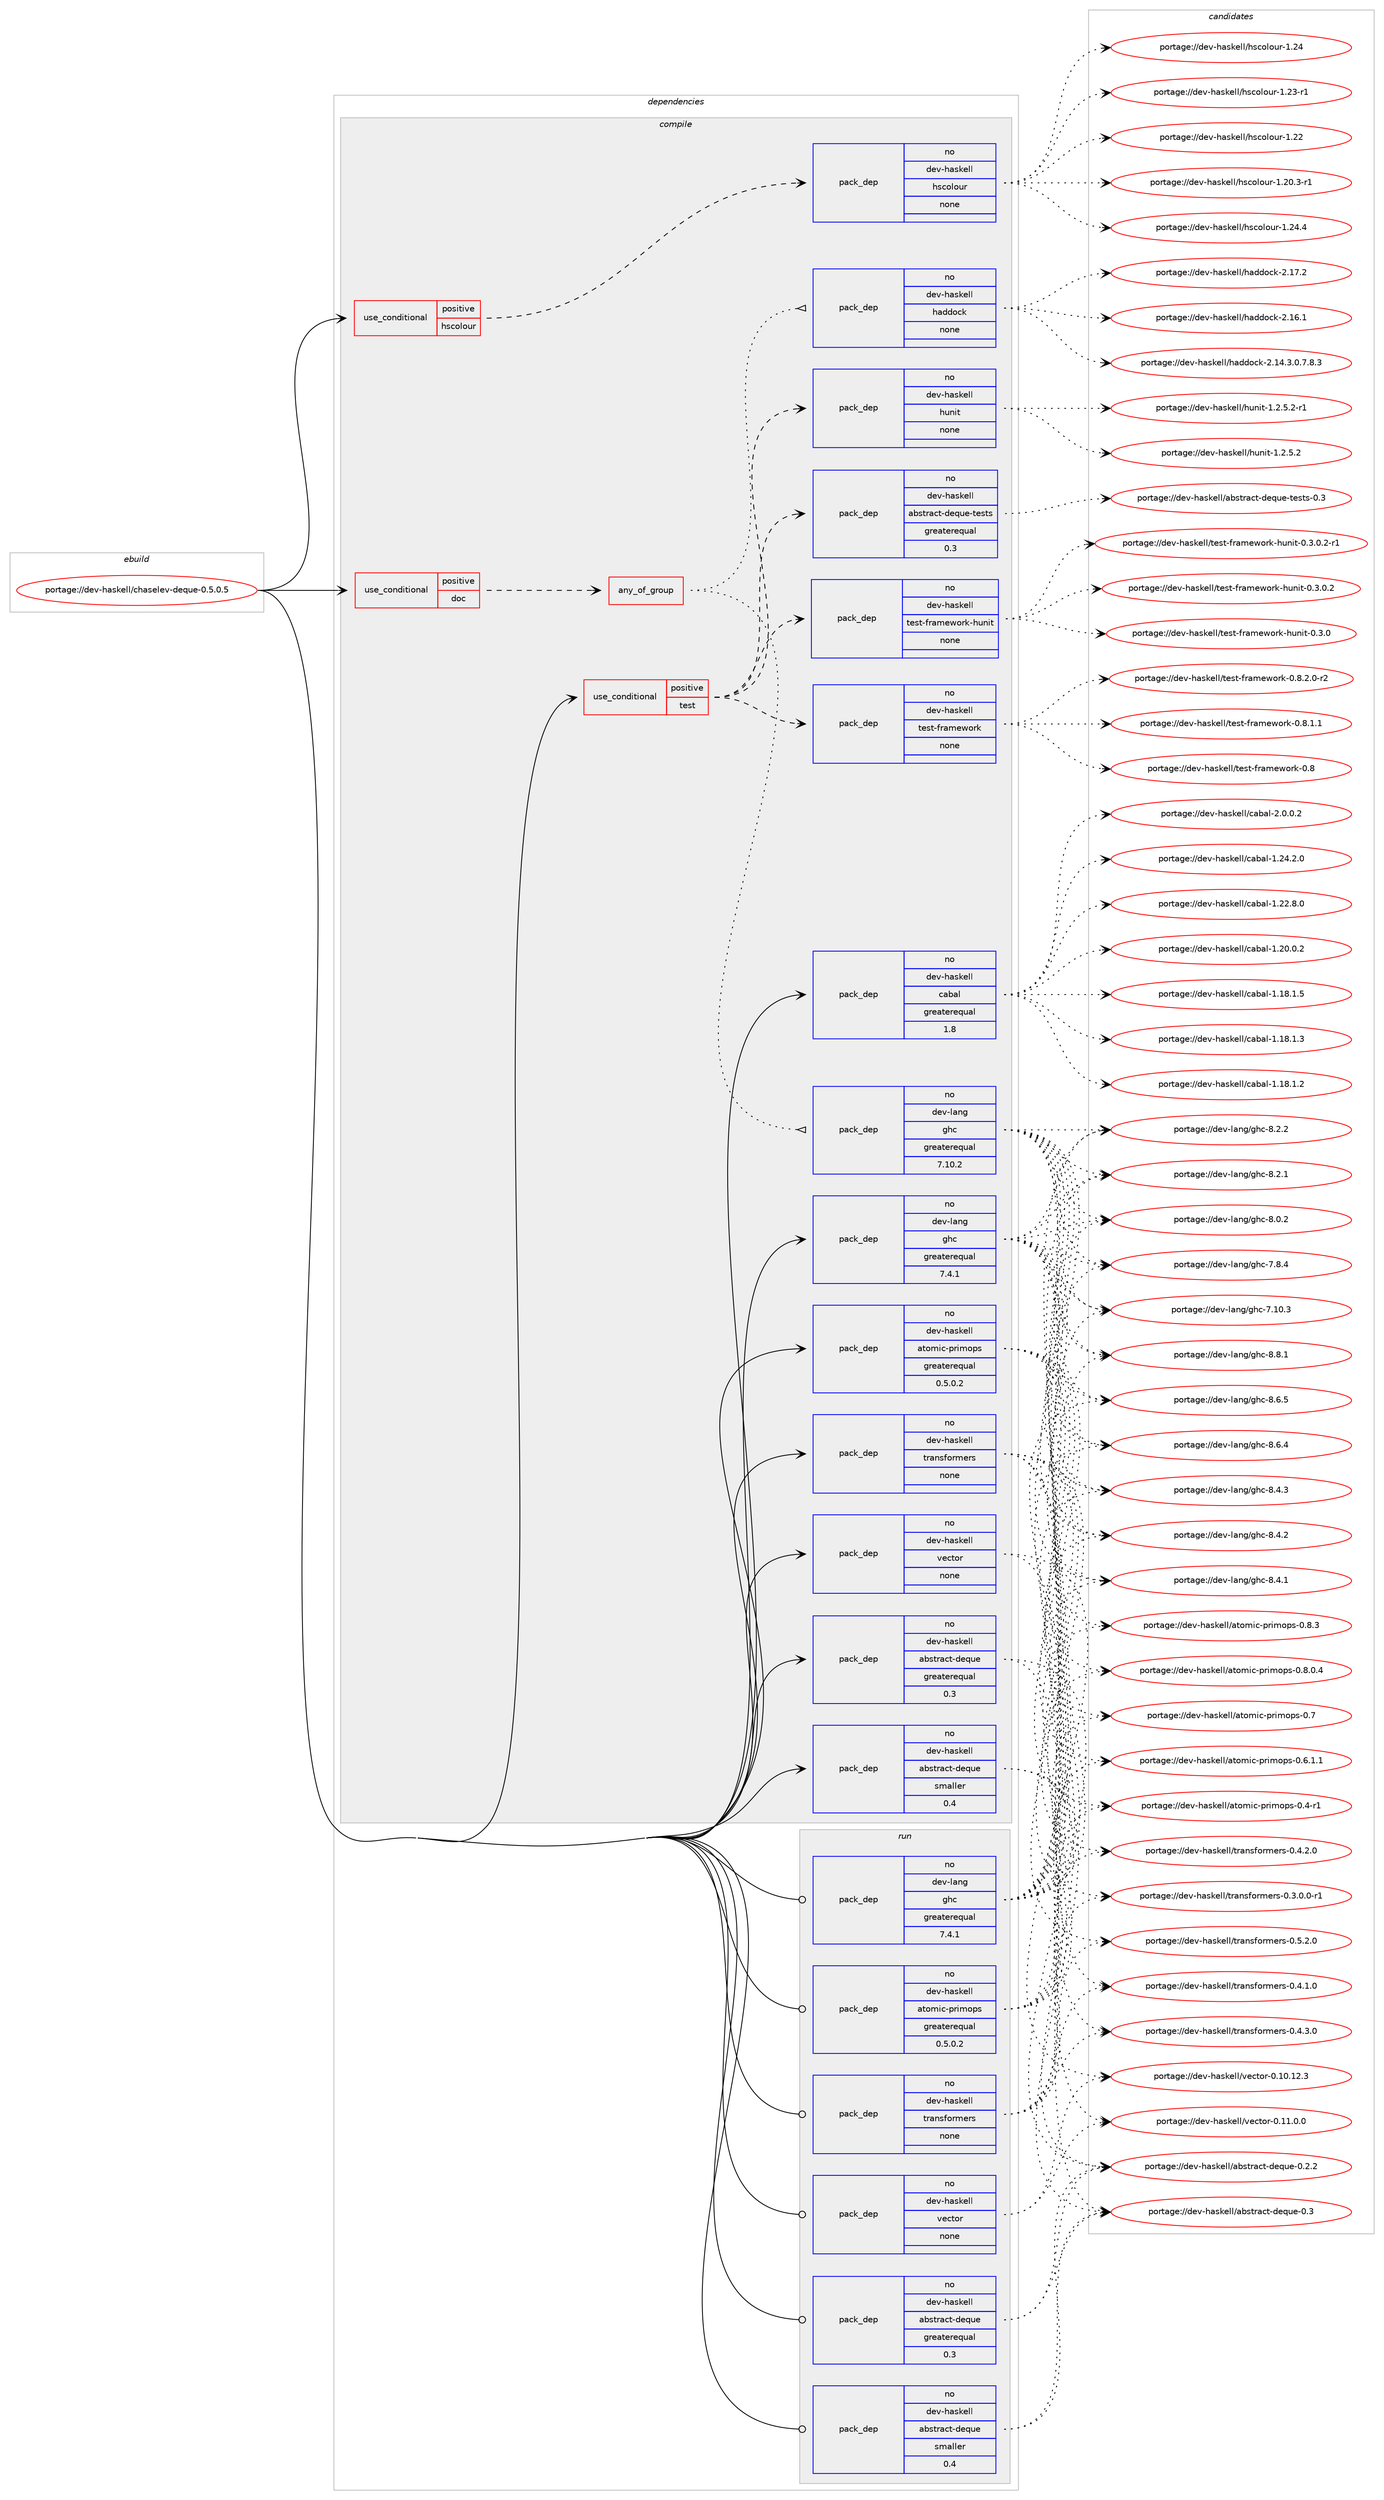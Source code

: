 digraph prolog {

# *************
# Graph options
# *************

newrank=true;
concentrate=true;
compound=true;
graph [rankdir=LR,fontname=Helvetica,fontsize=10,ranksep=1.5];#, ranksep=2.5, nodesep=0.2];
edge  [arrowhead=vee];
node  [fontname=Helvetica,fontsize=10];

# **********
# The ebuild
# **********

subgraph cluster_leftcol {
color=gray;
rank=same;
label=<<i>ebuild</i>>;
id [label="portage://dev-haskell/chaselev-deque-0.5.0.5", color=red, width=4, href="../dev-haskell/chaselev-deque-0.5.0.5.svg"];
}

# ****************
# The dependencies
# ****************

subgraph cluster_midcol {
color=gray;
label=<<i>dependencies</i>>;
subgraph cluster_compile {
fillcolor="#eeeeee";
style=filled;
label=<<i>compile</i>>;
subgraph cond134704 {
dependency568941 [label=<<TABLE BORDER="0" CELLBORDER="1" CELLSPACING="0" CELLPADDING="4"><TR><TD ROWSPAN="3" CELLPADDING="10">use_conditional</TD></TR><TR><TD>positive</TD></TR><TR><TD>doc</TD></TR></TABLE>>, shape=none, color=red];
subgraph any6720 {
dependency568942 [label=<<TABLE BORDER="0" CELLBORDER="1" CELLSPACING="0" CELLPADDING="4"><TR><TD CELLPADDING="10">any_of_group</TD></TR></TABLE>>, shape=none, color=red];subgraph pack427280 {
dependency568943 [label=<<TABLE BORDER="0" CELLBORDER="1" CELLSPACING="0" CELLPADDING="4" WIDTH="220"><TR><TD ROWSPAN="6" CELLPADDING="30">pack_dep</TD></TR><TR><TD WIDTH="110">no</TD></TR><TR><TD>dev-haskell</TD></TR><TR><TD>haddock</TD></TR><TR><TD>none</TD></TR><TR><TD></TD></TR></TABLE>>, shape=none, color=blue];
}
dependency568942:e -> dependency568943:w [weight=20,style="dotted",arrowhead="oinv"];
subgraph pack427281 {
dependency568944 [label=<<TABLE BORDER="0" CELLBORDER="1" CELLSPACING="0" CELLPADDING="4" WIDTH="220"><TR><TD ROWSPAN="6" CELLPADDING="30">pack_dep</TD></TR><TR><TD WIDTH="110">no</TD></TR><TR><TD>dev-lang</TD></TR><TR><TD>ghc</TD></TR><TR><TD>greaterequal</TD></TR><TR><TD>7.10.2</TD></TR></TABLE>>, shape=none, color=blue];
}
dependency568942:e -> dependency568944:w [weight=20,style="dotted",arrowhead="oinv"];
}
dependency568941:e -> dependency568942:w [weight=20,style="dashed",arrowhead="vee"];
}
id:e -> dependency568941:w [weight=20,style="solid",arrowhead="vee"];
subgraph cond134705 {
dependency568945 [label=<<TABLE BORDER="0" CELLBORDER="1" CELLSPACING="0" CELLPADDING="4"><TR><TD ROWSPAN="3" CELLPADDING="10">use_conditional</TD></TR><TR><TD>positive</TD></TR><TR><TD>hscolour</TD></TR></TABLE>>, shape=none, color=red];
subgraph pack427282 {
dependency568946 [label=<<TABLE BORDER="0" CELLBORDER="1" CELLSPACING="0" CELLPADDING="4" WIDTH="220"><TR><TD ROWSPAN="6" CELLPADDING="30">pack_dep</TD></TR><TR><TD WIDTH="110">no</TD></TR><TR><TD>dev-haskell</TD></TR><TR><TD>hscolour</TD></TR><TR><TD>none</TD></TR><TR><TD></TD></TR></TABLE>>, shape=none, color=blue];
}
dependency568945:e -> dependency568946:w [weight=20,style="dashed",arrowhead="vee"];
}
id:e -> dependency568945:w [weight=20,style="solid",arrowhead="vee"];
subgraph cond134706 {
dependency568947 [label=<<TABLE BORDER="0" CELLBORDER="1" CELLSPACING="0" CELLPADDING="4"><TR><TD ROWSPAN="3" CELLPADDING="10">use_conditional</TD></TR><TR><TD>positive</TD></TR><TR><TD>test</TD></TR></TABLE>>, shape=none, color=red];
subgraph pack427283 {
dependency568948 [label=<<TABLE BORDER="0" CELLBORDER="1" CELLSPACING="0" CELLPADDING="4" WIDTH="220"><TR><TD ROWSPAN="6" CELLPADDING="30">pack_dep</TD></TR><TR><TD WIDTH="110">no</TD></TR><TR><TD>dev-haskell</TD></TR><TR><TD>abstract-deque-tests</TD></TR><TR><TD>greaterequal</TD></TR><TR><TD>0.3</TD></TR></TABLE>>, shape=none, color=blue];
}
dependency568947:e -> dependency568948:w [weight=20,style="dashed",arrowhead="vee"];
subgraph pack427284 {
dependency568949 [label=<<TABLE BORDER="0" CELLBORDER="1" CELLSPACING="0" CELLPADDING="4" WIDTH="220"><TR><TD ROWSPAN="6" CELLPADDING="30">pack_dep</TD></TR><TR><TD WIDTH="110">no</TD></TR><TR><TD>dev-haskell</TD></TR><TR><TD>hunit</TD></TR><TR><TD>none</TD></TR><TR><TD></TD></TR></TABLE>>, shape=none, color=blue];
}
dependency568947:e -> dependency568949:w [weight=20,style="dashed",arrowhead="vee"];
subgraph pack427285 {
dependency568950 [label=<<TABLE BORDER="0" CELLBORDER="1" CELLSPACING="0" CELLPADDING="4" WIDTH="220"><TR><TD ROWSPAN="6" CELLPADDING="30">pack_dep</TD></TR><TR><TD WIDTH="110">no</TD></TR><TR><TD>dev-haskell</TD></TR><TR><TD>test-framework</TD></TR><TR><TD>none</TD></TR><TR><TD></TD></TR></TABLE>>, shape=none, color=blue];
}
dependency568947:e -> dependency568950:w [weight=20,style="dashed",arrowhead="vee"];
subgraph pack427286 {
dependency568951 [label=<<TABLE BORDER="0" CELLBORDER="1" CELLSPACING="0" CELLPADDING="4" WIDTH="220"><TR><TD ROWSPAN="6" CELLPADDING="30">pack_dep</TD></TR><TR><TD WIDTH="110">no</TD></TR><TR><TD>dev-haskell</TD></TR><TR><TD>test-framework-hunit</TD></TR><TR><TD>none</TD></TR><TR><TD></TD></TR></TABLE>>, shape=none, color=blue];
}
dependency568947:e -> dependency568951:w [weight=20,style="dashed",arrowhead="vee"];
}
id:e -> dependency568947:w [weight=20,style="solid",arrowhead="vee"];
subgraph pack427287 {
dependency568952 [label=<<TABLE BORDER="0" CELLBORDER="1" CELLSPACING="0" CELLPADDING="4" WIDTH="220"><TR><TD ROWSPAN="6" CELLPADDING="30">pack_dep</TD></TR><TR><TD WIDTH="110">no</TD></TR><TR><TD>dev-haskell</TD></TR><TR><TD>abstract-deque</TD></TR><TR><TD>greaterequal</TD></TR><TR><TD>0.3</TD></TR></TABLE>>, shape=none, color=blue];
}
id:e -> dependency568952:w [weight=20,style="solid",arrowhead="vee"];
subgraph pack427288 {
dependency568953 [label=<<TABLE BORDER="0" CELLBORDER="1" CELLSPACING="0" CELLPADDING="4" WIDTH="220"><TR><TD ROWSPAN="6" CELLPADDING="30">pack_dep</TD></TR><TR><TD WIDTH="110">no</TD></TR><TR><TD>dev-haskell</TD></TR><TR><TD>abstract-deque</TD></TR><TR><TD>smaller</TD></TR><TR><TD>0.4</TD></TR></TABLE>>, shape=none, color=blue];
}
id:e -> dependency568953:w [weight=20,style="solid",arrowhead="vee"];
subgraph pack427289 {
dependency568954 [label=<<TABLE BORDER="0" CELLBORDER="1" CELLSPACING="0" CELLPADDING="4" WIDTH="220"><TR><TD ROWSPAN="6" CELLPADDING="30">pack_dep</TD></TR><TR><TD WIDTH="110">no</TD></TR><TR><TD>dev-haskell</TD></TR><TR><TD>atomic-primops</TD></TR><TR><TD>greaterequal</TD></TR><TR><TD>0.5.0.2</TD></TR></TABLE>>, shape=none, color=blue];
}
id:e -> dependency568954:w [weight=20,style="solid",arrowhead="vee"];
subgraph pack427290 {
dependency568955 [label=<<TABLE BORDER="0" CELLBORDER="1" CELLSPACING="0" CELLPADDING="4" WIDTH="220"><TR><TD ROWSPAN="6" CELLPADDING="30">pack_dep</TD></TR><TR><TD WIDTH="110">no</TD></TR><TR><TD>dev-haskell</TD></TR><TR><TD>cabal</TD></TR><TR><TD>greaterequal</TD></TR><TR><TD>1.8</TD></TR></TABLE>>, shape=none, color=blue];
}
id:e -> dependency568955:w [weight=20,style="solid",arrowhead="vee"];
subgraph pack427291 {
dependency568956 [label=<<TABLE BORDER="0" CELLBORDER="1" CELLSPACING="0" CELLPADDING="4" WIDTH="220"><TR><TD ROWSPAN="6" CELLPADDING="30">pack_dep</TD></TR><TR><TD WIDTH="110">no</TD></TR><TR><TD>dev-haskell</TD></TR><TR><TD>transformers</TD></TR><TR><TD>none</TD></TR><TR><TD></TD></TR></TABLE>>, shape=none, color=blue];
}
id:e -> dependency568956:w [weight=20,style="solid",arrowhead="vee"];
subgraph pack427292 {
dependency568957 [label=<<TABLE BORDER="0" CELLBORDER="1" CELLSPACING="0" CELLPADDING="4" WIDTH="220"><TR><TD ROWSPAN="6" CELLPADDING="30">pack_dep</TD></TR><TR><TD WIDTH="110">no</TD></TR><TR><TD>dev-haskell</TD></TR><TR><TD>vector</TD></TR><TR><TD>none</TD></TR><TR><TD></TD></TR></TABLE>>, shape=none, color=blue];
}
id:e -> dependency568957:w [weight=20,style="solid",arrowhead="vee"];
subgraph pack427293 {
dependency568958 [label=<<TABLE BORDER="0" CELLBORDER="1" CELLSPACING="0" CELLPADDING="4" WIDTH="220"><TR><TD ROWSPAN="6" CELLPADDING="30">pack_dep</TD></TR><TR><TD WIDTH="110">no</TD></TR><TR><TD>dev-lang</TD></TR><TR><TD>ghc</TD></TR><TR><TD>greaterequal</TD></TR><TR><TD>7.4.1</TD></TR></TABLE>>, shape=none, color=blue];
}
id:e -> dependency568958:w [weight=20,style="solid",arrowhead="vee"];
}
subgraph cluster_compileandrun {
fillcolor="#eeeeee";
style=filled;
label=<<i>compile and run</i>>;
}
subgraph cluster_run {
fillcolor="#eeeeee";
style=filled;
label=<<i>run</i>>;
subgraph pack427294 {
dependency568959 [label=<<TABLE BORDER="0" CELLBORDER="1" CELLSPACING="0" CELLPADDING="4" WIDTH="220"><TR><TD ROWSPAN="6" CELLPADDING="30">pack_dep</TD></TR><TR><TD WIDTH="110">no</TD></TR><TR><TD>dev-haskell</TD></TR><TR><TD>abstract-deque</TD></TR><TR><TD>greaterequal</TD></TR><TR><TD>0.3</TD></TR></TABLE>>, shape=none, color=blue];
}
id:e -> dependency568959:w [weight=20,style="solid",arrowhead="odot"];
subgraph pack427295 {
dependency568960 [label=<<TABLE BORDER="0" CELLBORDER="1" CELLSPACING="0" CELLPADDING="4" WIDTH="220"><TR><TD ROWSPAN="6" CELLPADDING="30">pack_dep</TD></TR><TR><TD WIDTH="110">no</TD></TR><TR><TD>dev-haskell</TD></TR><TR><TD>abstract-deque</TD></TR><TR><TD>smaller</TD></TR><TR><TD>0.4</TD></TR></TABLE>>, shape=none, color=blue];
}
id:e -> dependency568960:w [weight=20,style="solid",arrowhead="odot"];
subgraph pack427296 {
dependency568961 [label=<<TABLE BORDER="0" CELLBORDER="1" CELLSPACING="0" CELLPADDING="4" WIDTH="220"><TR><TD ROWSPAN="6" CELLPADDING="30">pack_dep</TD></TR><TR><TD WIDTH="110">no</TD></TR><TR><TD>dev-haskell</TD></TR><TR><TD>atomic-primops</TD></TR><TR><TD>greaterequal</TD></TR><TR><TD>0.5.0.2</TD></TR></TABLE>>, shape=none, color=blue];
}
id:e -> dependency568961:w [weight=20,style="solid",arrowhead="odot"];
subgraph pack427297 {
dependency568962 [label=<<TABLE BORDER="0" CELLBORDER="1" CELLSPACING="0" CELLPADDING="4" WIDTH="220"><TR><TD ROWSPAN="6" CELLPADDING="30">pack_dep</TD></TR><TR><TD WIDTH="110">no</TD></TR><TR><TD>dev-haskell</TD></TR><TR><TD>transformers</TD></TR><TR><TD>none</TD></TR><TR><TD></TD></TR></TABLE>>, shape=none, color=blue];
}
id:e -> dependency568962:w [weight=20,style="solid",arrowhead="odot"];
subgraph pack427298 {
dependency568963 [label=<<TABLE BORDER="0" CELLBORDER="1" CELLSPACING="0" CELLPADDING="4" WIDTH="220"><TR><TD ROWSPAN="6" CELLPADDING="30">pack_dep</TD></TR><TR><TD WIDTH="110">no</TD></TR><TR><TD>dev-haskell</TD></TR><TR><TD>vector</TD></TR><TR><TD>none</TD></TR><TR><TD></TD></TR></TABLE>>, shape=none, color=blue];
}
id:e -> dependency568963:w [weight=20,style="solid",arrowhead="odot"];
subgraph pack427299 {
dependency568964 [label=<<TABLE BORDER="0" CELLBORDER="1" CELLSPACING="0" CELLPADDING="4" WIDTH="220"><TR><TD ROWSPAN="6" CELLPADDING="30">pack_dep</TD></TR><TR><TD WIDTH="110">no</TD></TR><TR><TD>dev-lang</TD></TR><TR><TD>ghc</TD></TR><TR><TD>greaterequal</TD></TR><TR><TD>7.4.1</TD></TR></TABLE>>, shape=none, color=blue];
}
id:e -> dependency568964:w [weight=20,style="solid",arrowhead="odot"];
}
}

# **************
# The candidates
# **************

subgraph cluster_choices {
rank=same;
color=gray;
label=<<i>candidates</i>>;

subgraph choice427280 {
color=black;
nodesep=1;
choice100101118451049711510710110810847104971001001119910745504649554650 [label="portage://dev-haskell/haddock-2.17.2", color=red, width=4,href="../dev-haskell/haddock-2.17.2.svg"];
choice100101118451049711510710110810847104971001001119910745504649544649 [label="portage://dev-haskell/haddock-2.16.1", color=red, width=4,href="../dev-haskell/haddock-2.16.1.svg"];
choice1001011184510497115107101108108471049710010011199107455046495246514648465546564651 [label="portage://dev-haskell/haddock-2.14.3.0.7.8.3", color=red, width=4,href="../dev-haskell/haddock-2.14.3.0.7.8.3.svg"];
dependency568943:e -> choice100101118451049711510710110810847104971001001119910745504649554650:w [style=dotted,weight="100"];
dependency568943:e -> choice100101118451049711510710110810847104971001001119910745504649544649:w [style=dotted,weight="100"];
dependency568943:e -> choice1001011184510497115107101108108471049710010011199107455046495246514648465546564651:w [style=dotted,weight="100"];
}
subgraph choice427281 {
color=black;
nodesep=1;
choice10010111845108971101034710310499455646564649 [label="portage://dev-lang/ghc-8.8.1", color=red, width=4,href="../dev-lang/ghc-8.8.1.svg"];
choice10010111845108971101034710310499455646544653 [label="portage://dev-lang/ghc-8.6.5", color=red, width=4,href="../dev-lang/ghc-8.6.5.svg"];
choice10010111845108971101034710310499455646544652 [label="portage://dev-lang/ghc-8.6.4", color=red, width=4,href="../dev-lang/ghc-8.6.4.svg"];
choice10010111845108971101034710310499455646524651 [label="portage://dev-lang/ghc-8.4.3", color=red, width=4,href="../dev-lang/ghc-8.4.3.svg"];
choice10010111845108971101034710310499455646524650 [label="portage://dev-lang/ghc-8.4.2", color=red, width=4,href="../dev-lang/ghc-8.4.2.svg"];
choice10010111845108971101034710310499455646524649 [label="portage://dev-lang/ghc-8.4.1", color=red, width=4,href="../dev-lang/ghc-8.4.1.svg"];
choice10010111845108971101034710310499455646504650 [label="portage://dev-lang/ghc-8.2.2", color=red, width=4,href="../dev-lang/ghc-8.2.2.svg"];
choice10010111845108971101034710310499455646504649 [label="portage://dev-lang/ghc-8.2.1", color=red, width=4,href="../dev-lang/ghc-8.2.1.svg"];
choice10010111845108971101034710310499455646484650 [label="portage://dev-lang/ghc-8.0.2", color=red, width=4,href="../dev-lang/ghc-8.0.2.svg"];
choice10010111845108971101034710310499455546564652 [label="portage://dev-lang/ghc-7.8.4", color=red, width=4,href="../dev-lang/ghc-7.8.4.svg"];
choice1001011184510897110103471031049945554649484651 [label="portage://dev-lang/ghc-7.10.3", color=red, width=4,href="../dev-lang/ghc-7.10.3.svg"];
dependency568944:e -> choice10010111845108971101034710310499455646564649:w [style=dotted,weight="100"];
dependency568944:e -> choice10010111845108971101034710310499455646544653:w [style=dotted,weight="100"];
dependency568944:e -> choice10010111845108971101034710310499455646544652:w [style=dotted,weight="100"];
dependency568944:e -> choice10010111845108971101034710310499455646524651:w [style=dotted,weight="100"];
dependency568944:e -> choice10010111845108971101034710310499455646524650:w [style=dotted,weight="100"];
dependency568944:e -> choice10010111845108971101034710310499455646524649:w [style=dotted,weight="100"];
dependency568944:e -> choice10010111845108971101034710310499455646504650:w [style=dotted,weight="100"];
dependency568944:e -> choice10010111845108971101034710310499455646504649:w [style=dotted,weight="100"];
dependency568944:e -> choice10010111845108971101034710310499455646484650:w [style=dotted,weight="100"];
dependency568944:e -> choice10010111845108971101034710310499455546564652:w [style=dotted,weight="100"];
dependency568944:e -> choice1001011184510897110103471031049945554649484651:w [style=dotted,weight="100"];
}
subgraph choice427282 {
color=black;
nodesep=1;
choice1001011184510497115107101108108471041159911110811111711445494650524652 [label="portage://dev-haskell/hscolour-1.24.4", color=red, width=4,href="../dev-haskell/hscolour-1.24.4.svg"];
choice100101118451049711510710110810847104115991111081111171144549465052 [label="portage://dev-haskell/hscolour-1.24", color=red, width=4,href="../dev-haskell/hscolour-1.24.svg"];
choice1001011184510497115107101108108471041159911110811111711445494650514511449 [label="portage://dev-haskell/hscolour-1.23-r1", color=red, width=4,href="../dev-haskell/hscolour-1.23-r1.svg"];
choice100101118451049711510710110810847104115991111081111171144549465050 [label="portage://dev-haskell/hscolour-1.22", color=red, width=4,href="../dev-haskell/hscolour-1.22.svg"];
choice10010111845104971151071011081084710411599111108111117114454946504846514511449 [label="portage://dev-haskell/hscolour-1.20.3-r1", color=red, width=4,href="../dev-haskell/hscolour-1.20.3-r1.svg"];
dependency568946:e -> choice1001011184510497115107101108108471041159911110811111711445494650524652:w [style=dotted,weight="100"];
dependency568946:e -> choice100101118451049711510710110810847104115991111081111171144549465052:w [style=dotted,weight="100"];
dependency568946:e -> choice1001011184510497115107101108108471041159911110811111711445494650514511449:w [style=dotted,weight="100"];
dependency568946:e -> choice100101118451049711510710110810847104115991111081111171144549465050:w [style=dotted,weight="100"];
dependency568946:e -> choice10010111845104971151071011081084710411599111108111117114454946504846514511449:w [style=dotted,weight="100"];
}
subgraph choice427283 {
color=black;
nodesep=1;
choice10010111845104971151071011081084797981151161149799116451001011131171014511610111511611545484651 [label="portage://dev-haskell/abstract-deque-tests-0.3", color=red, width=4,href="../dev-haskell/abstract-deque-tests-0.3.svg"];
dependency568948:e -> choice10010111845104971151071011081084797981151161149799116451001011131171014511610111511611545484651:w [style=dotted,weight="100"];
}
subgraph choice427284 {
color=black;
nodesep=1;
choice10010111845104971151071011081084710411711010511645494650465346504511449 [label="portage://dev-haskell/hunit-1.2.5.2-r1", color=red, width=4,href="../dev-haskell/hunit-1.2.5.2-r1.svg"];
choice1001011184510497115107101108108471041171101051164549465046534650 [label="portage://dev-haskell/hunit-1.2.5.2", color=red, width=4,href="../dev-haskell/hunit-1.2.5.2.svg"];
dependency568949:e -> choice10010111845104971151071011081084710411711010511645494650465346504511449:w [style=dotted,weight="100"];
dependency568949:e -> choice1001011184510497115107101108108471041171101051164549465046534650:w [style=dotted,weight="100"];
}
subgraph choice427285 {
color=black;
nodesep=1;
choice100101118451049711510710110810847116101115116451021149710910111911111410745484656465046484511450 [label="portage://dev-haskell/test-framework-0.8.2.0-r2", color=red, width=4,href="../dev-haskell/test-framework-0.8.2.0-r2.svg"];
choice10010111845104971151071011081084711610111511645102114971091011191111141074548465646494649 [label="portage://dev-haskell/test-framework-0.8.1.1", color=red, width=4,href="../dev-haskell/test-framework-0.8.1.1.svg"];
choice100101118451049711510710110810847116101115116451021149710910111911111410745484656 [label="portage://dev-haskell/test-framework-0.8", color=red, width=4,href="../dev-haskell/test-framework-0.8.svg"];
dependency568950:e -> choice100101118451049711510710110810847116101115116451021149710910111911111410745484656465046484511450:w [style=dotted,weight="100"];
dependency568950:e -> choice10010111845104971151071011081084711610111511645102114971091011191111141074548465646494649:w [style=dotted,weight="100"];
dependency568950:e -> choice100101118451049711510710110810847116101115116451021149710910111911111410745484656:w [style=dotted,weight="100"];
}
subgraph choice427286 {
color=black;
nodesep=1;
choice10010111845104971151071011081084711610111511645102114971091011191111141074510411711010511645484651464846504511449 [label="portage://dev-haskell/test-framework-hunit-0.3.0.2-r1", color=red, width=4,href="../dev-haskell/test-framework-hunit-0.3.0.2-r1.svg"];
choice1001011184510497115107101108108471161011151164510211497109101119111114107451041171101051164548465146484650 [label="portage://dev-haskell/test-framework-hunit-0.3.0.2", color=red, width=4,href="../dev-haskell/test-framework-hunit-0.3.0.2.svg"];
choice100101118451049711510710110810847116101115116451021149710910111911111410745104117110105116454846514648 [label="portage://dev-haskell/test-framework-hunit-0.3.0", color=red, width=4,href="../dev-haskell/test-framework-hunit-0.3.0.svg"];
dependency568951:e -> choice10010111845104971151071011081084711610111511645102114971091011191111141074510411711010511645484651464846504511449:w [style=dotted,weight="100"];
dependency568951:e -> choice1001011184510497115107101108108471161011151164510211497109101119111114107451041171101051164548465146484650:w [style=dotted,weight="100"];
dependency568951:e -> choice100101118451049711510710110810847116101115116451021149710910111911111410745104117110105116454846514648:w [style=dotted,weight="100"];
}
subgraph choice427287 {
color=black;
nodesep=1;
choice100101118451049711510710110810847979811511611497991164510010111311710145484651 [label="portage://dev-haskell/abstract-deque-0.3", color=red, width=4,href="../dev-haskell/abstract-deque-0.3.svg"];
choice1001011184510497115107101108108479798115116114979911645100101113117101454846504650 [label="portage://dev-haskell/abstract-deque-0.2.2", color=red, width=4,href="../dev-haskell/abstract-deque-0.2.2.svg"];
dependency568952:e -> choice100101118451049711510710110810847979811511611497991164510010111311710145484651:w [style=dotted,weight="100"];
dependency568952:e -> choice1001011184510497115107101108108479798115116114979911645100101113117101454846504650:w [style=dotted,weight="100"];
}
subgraph choice427288 {
color=black;
nodesep=1;
choice100101118451049711510710110810847979811511611497991164510010111311710145484651 [label="portage://dev-haskell/abstract-deque-0.3", color=red, width=4,href="../dev-haskell/abstract-deque-0.3.svg"];
choice1001011184510497115107101108108479798115116114979911645100101113117101454846504650 [label="portage://dev-haskell/abstract-deque-0.2.2", color=red, width=4,href="../dev-haskell/abstract-deque-0.2.2.svg"];
dependency568953:e -> choice100101118451049711510710110810847979811511611497991164510010111311710145484651:w [style=dotted,weight="100"];
dependency568953:e -> choice1001011184510497115107101108108479798115116114979911645100101113117101454846504650:w [style=dotted,weight="100"];
}
subgraph choice427289 {
color=black;
nodesep=1;
choice100101118451049711510710110810847971161111091059945112114105109111112115454846564651 [label="portage://dev-haskell/atomic-primops-0.8.3", color=red, width=4,href="../dev-haskell/atomic-primops-0.8.3.svg"];
choice1001011184510497115107101108108479711611110910599451121141051091111121154548465646484652 [label="portage://dev-haskell/atomic-primops-0.8.0.4", color=red, width=4,href="../dev-haskell/atomic-primops-0.8.0.4.svg"];
choice10010111845104971151071011081084797116111109105994511211410510911111211545484655 [label="portage://dev-haskell/atomic-primops-0.7", color=red, width=4,href="../dev-haskell/atomic-primops-0.7.svg"];
choice1001011184510497115107101108108479711611110910599451121141051091111121154548465446494649 [label="portage://dev-haskell/atomic-primops-0.6.1.1", color=red, width=4,href="../dev-haskell/atomic-primops-0.6.1.1.svg"];
choice100101118451049711510710110810847971161111091059945112114105109111112115454846524511449 [label="portage://dev-haskell/atomic-primops-0.4-r1", color=red, width=4,href="../dev-haskell/atomic-primops-0.4-r1.svg"];
dependency568954:e -> choice100101118451049711510710110810847971161111091059945112114105109111112115454846564651:w [style=dotted,weight="100"];
dependency568954:e -> choice1001011184510497115107101108108479711611110910599451121141051091111121154548465646484652:w [style=dotted,weight="100"];
dependency568954:e -> choice10010111845104971151071011081084797116111109105994511211410510911111211545484655:w [style=dotted,weight="100"];
dependency568954:e -> choice1001011184510497115107101108108479711611110910599451121141051091111121154548465446494649:w [style=dotted,weight="100"];
dependency568954:e -> choice100101118451049711510710110810847971161111091059945112114105109111112115454846524511449:w [style=dotted,weight="100"];
}
subgraph choice427290 {
color=black;
nodesep=1;
choice100101118451049711510710110810847999798971084550464846484650 [label="portage://dev-haskell/cabal-2.0.0.2", color=red, width=4,href="../dev-haskell/cabal-2.0.0.2.svg"];
choice10010111845104971151071011081084799979897108454946505246504648 [label="portage://dev-haskell/cabal-1.24.2.0", color=red, width=4,href="../dev-haskell/cabal-1.24.2.0.svg"];
choice10010111845104971151071011081084799979897108454946505046564648 [label="portage://dev-haskell/cabal-1.22.8.0", color=red, width=4,href="../dev-haskell/cabal-1.22.8.0.svg"];
choice10010111845104971151071011081084799979897108454946504846484650 [label="portage://dev-haskell/cabal-1.20.0.2", color=red, width=4,href="../dev-haskell/cabal-1.20.0.2.svg"];
choice10010111845104971151071011081084799979897108454946495646494653 [label="portage://dev-haskell/cabal-1.18.1.5", color=red, width=4,href="../dev-haskell/cabal-1.18.1.5.svg"];
choice10010111845104971151071011081084799979897108454946495646494651 [label="portage://dev-haskell/cabal-1.18.1.3", color=red, width=4,href="../dev-haskell/cabal-1.18.1.3.svg"];
choice10010111845104971151071011081084799979897108454946495646494650 [label="portage://dev-haskell/cabal-1.18.1.2", color=red, width=4,href="../dev-haskell/cabal-1.18.1.2.svg"];
dependency568955:e -> choice100101118451049711510710110810847999798971084550464846484650:w [style=dotted,weight="100"];
dependency568955:e -> choice10010111845104971151071011081084799979897108454946505246504648:w [style=dotted,weight="100"];
dependency568955:e -> choice10010111845104971151071011081084799979897108454946505046564648:w [style=dotted,weight="100"];
dependency568955:e -> choice10010111845104971151071011081084799979897108454946504846484650:w [style=dotted,weight="100"];
dependency568955:e -> choice10010111845104971151071011081084799979897108454946495646494653:w [style=dotted,weight="100"];
dependency568955:e -> choice10010111845104971151071011081084799979897108454946495646494651:w [style=dotted,weight="100"];
dependency568955:e -> choice10010111845104971151071011081084799979897108454946495646494650:w [style=dotted,weight="100"];
}
subgraph choice427291 {
color=black;
nodesep=1;
choice100101118451049711510710110810847116114971101151021111141091011141154548465346504648 [label="portage://dev-haskell/transformers-0.5.2.0", color=red, width=4,href="../dev-haskell/transformers-0.5.2.0.svg"];
choice100101118451049711510710110810847116114971101151021111141091011141154548465246514648 [label="portage://dev-haskell/transformers-0.4.3.0", color=red, width=4,href="../dev-haskell/transformers-0.4.3.0.svg"];
choice100101118451049711510710110810847116114971101151021111141091011141154548465246504648 [label="portage://dev-haskell/transformers-0.4.2.0", color=red, width=4,href="../dev-haskell/transformers-0.4.2.0.svg"];
choice100101118451049711510710110810847116114971101151021111141091011141154548465246494648 [label="portage://dev-haskell/transformers-0.4.1.0", color=red, width=4,href="../dev-haskell/transformers-0.4.1.0.svg"];
choice1001011184510497115107101108108471161149711011510211111410910111411545484651464846484511449 [label="portage://dev-haskell/transformers-0.3.0.0-r1", color=red, width=4,href="../dev-haskell/transformers-0.3.0.0-r1.svg"];
dependency568956:e -> choice100101118451049711510710110810847116114971101151021111141091011141154548465346504648:w [style=dotted,weight="100"];
dependency568956:e -> choice100101118451049711510710110810847116114971101151021111141091011141154548465246514648:w [style=dotted,weight="100"];
dependency568956:e -> choice100101118451049711510710110810847116114971101151021111141091011141154548465246504648:w [style=dotted,weight="100"];
dependency568956:e -> choice100101118451049711510710110810847116114971101151021111141091011141154548465246494648:w [style=dotted,weight="100"];
dependency568956:e -> choice1001011184510497115107101108108471161149711011510211111410910111411545484651464846484511449:w [style=dotted,weight="100"];
}
subgraph choice427292 {
color=black;
nodesep=1;
choice10010111845104971151071011081084711810199116111114454846494946484648 [label="portage://dev-haskell/vector-0.11.0.0", color=red, width=4,href="../dev-haskell/vector-0.11.0.0.svg"];
choice1001011184510497115107101108108471181019911611111445484649484649504651 [label="portage://dev-haskell/vector-0.10.12.3", color=red, width=4,href="../dev-haskell/vector-0.10.12.3.svg"];
dependency568957:e -> choice10010111845104971151071011081084711810199116111114454846494946484648:w [style=dotted,weight="100"];
dependency568957:e -> choice1001011184510497115107101108108471181019911611111445484649484649504651:w [style=dotted,weight="100"];
}
subgraph choice427293 {
color=black;
nodesep=1;
choice10010111845108971101034710310499455646564649 [label="portage://dev-lang/ghc-8.8.1", color=red, width=4,href="../dev-lang/ghc-8.8.1.svg"];
choice10010111845108971101034710310499455646544653 [label="portage://dev-lang/ghc-8.6.5", color=red, width=4,href="../dev-lang/ghc-8.6.5.svg"];
choice10010111845108971101034710310499455646544652 [label="portage://dev-lang/ghc-8.6.4", color=red, width=4,href="../dev-lang/ghc-8.6.4.svg"];
choice10010111845108971101034710310499455646524651 [label="portage://dev-lang/ghc-8.4.3", color=red, width=4,href="../dev-lang/ghc-8.4.3.svg"];
choice10010111845108971101034710310499455646524650 [label="portage://dev-lang/ghc-8.4.2", color=red, width=4,href="../dev-lang/ghc-8.4.2.svg"];
choice10010111845108971101034710310499455646524649 [label="portage://dev-lang/ghc-8.4.1", color=red, width=4,href="../dev-lang/ghc-8.4.1.svg"];
choice10010111845108971101034710310499455646504650 [label="portage://dev-lang/ghc-8.2.2", color=red, width=4,href="../dev-lang/ghc-8.2.2.svg"];
choice10010111845108971101034710310499455646504649 [label="portage://dev-lang/ghc-8.2.1", color=red, width=4,href="../dev-lang/ghc-8.2.1.svg"];
choice10010111845108971101034710310499455646484650 [label="portage://dev-lang/ghc-8.0.2", color=red, width=4,href="../dev-lang/ghc-8.0.2.svg"];
choice10010111845108971101034710310499455546564652 [label="portage://dev-lang/ghc-7.8.4", color=red, width=4,href="../dev-lang/ghc-7.8.4.svg"];
choice1001011184510897110103471031049945554649484651 [label="portage://dev-lang/ghc-7.10.3", color=red, width=4,href="../dev-lang/ghc-7.10.3.svg"];
dependency568958:e -> choice10010111845108971101034710310499455646564649:w [style=dotted,weight="100"];
dependency568958:e -> choice10010111845108971101034710310499455646544653:w [style=dotted,weight="100"];
dependency568958:e -> choice10010111845108971101034710310499455646544652:w [style=dotted,weight="100"];
dependency568958:e -> choice10010111845108971101034710310499455646524651:w [style=dotted,weight="100"];
dependency568958:e -> choice10010111845108971101034710310499455646524650:w [style=dotted,weight="100"];
dependency568958:e -> choice10010111845108971101034710310499455646524649:w [style=dotted,weight="100"];
dependency568958:e -> choice10010111845108971101034710310499455646504650:w [style=dotted,weight="100"];
dependency568958:e -> choice10010111845108971101034710310499455646504649:w [style=dotted,weight="100"];
dependency568958:e -> choice10010111845108971101034710310499455646484650:w [style=dotted,weight="100"];
dependency568958:e -> choice10010111845108971101034710310499455546564652:w [style=dotted,weight="100"];
dependency568958:e -> choice1001011184510897110103471031049945554649484651:w [style=dotted,weight="100"];
}
subgraph choice427294 {
color=black;
nodesep=1;
choice100101118451049711510710110810847979811511611497991164510010111311710145484651 [label="portage://dev-haskell/abstract-deque-0.3", color=red, width=4,href="../dev-haskell/abstract-deque-0.3.svg"];
choice1001011184510497115107101108108479798115116114979911645100101113117101454846504650 [label="portage://dev-haskell/abstract-deque-0.2.2", color=red, width=4,href="../dev-haskell/abstract-deque-0.2.2.svg"];
dependency568959:e -> choice100101118451049711510710110810847979811511611497991164510010111311710145484651:w [style=dotted,weight="100"];
dependency568959:e -> choice1001011184510497115107101108108479798115116114979911645100101113117101454846504650:w [style=dotted,weight="100"];
}
subgraph choice427295 {
color=black;
nodesep=1;
choice100101118451049711510710110810847979811511611497991164510010111311710145484651 [label="portage://dev-haskell/abstract-deque-0.3", color=red, width=4,href="../dev-haskell/abstract-deque-0.3.svg"];
choice1001011184510497115107101108108479798115116114979911645100101113117101454846504650 [label="portage://dev-haskell/abstract-deque-0.2.2", color=red, width=4,href="../dev-haskell/abstract-deque-0.2.2.svg"];
dependency568960:e -> choice100101118451049711510710110810847979811511611497991164510010111311710145484651:w [style=dotted,weight="100"];
dependency568960:e -> choice1001011184510497115107101108108479798115116114979911645100101113117101454846504650:w [style=dotted,weight="100"];
}
subgraph choice427296 {
color=black;
nodesep=1;
choice100101118451049711510710110810847971161111091059945112114105109111112115454846564651 [label="portage://dev-haskell/atomic-primops-0.8.3", color=red, width=4,href="../dev-haskell/atomic-primops-0.8.3.svg"];
choice1001011184510497115107101108108479711611110910599451121141051091111121154548465646484652 [label="portage://dev-haskell/atomic-primops-0.8.0.4", color=red, width=4,href="../dev-haskell/atomic-primops-0.8.0.4.svg"];
choice10010111845104971151071011081084797116111109105994511211410510911111211545484655 [label="portage://dev-haskell/atomic-primops-0.7", color=red, width=4,href="../dev-haskell/atomic-primops-0.7.svg"];
choice1001011184510497115107101108108479711611110910599451121141051091111121154548465446494649 [label="portage://dev-haskell/atomic-primops-0.6.1.1", color=red, width=4,href="../dev-haskell/atomic-primops-0.6.1.1.svg"];
choice100101118451049711510710110810847971161111091059945112114105109111112115454846524511449 [label="portage://dev-haskell/atomic-primops-0.4-r1", color=red, width=4,href="../dev-haskell/atomic-primops-0.4-r1.svg"];
dependency568961:e -> choice100101118451049711510710110810847971161111091059945112114105109111112115454846564651:w [style=dotted,weight="100"];
dependency568961:e -> choice1001011184510497115107101108108479711611110910599451121141051091111121154548465646484652:w [style=dotted,weight="100"];
dependency568961:e -> choice10010111845104971151071011081084797116111109105994511211410510911111211545484655:w [style=dotted,weight="100"];
dependency568961:e -> choice1001011184510497115107101108108479711611110910599451121141051091111121154548465446494649:w [style=dotted,weight="100"];
dependency568961:e -> choice100101118451049711510710110810847971161111091059945112114105109111112115454846524511449:w [style=dotted,weight="100"];
}
subgraph choice427297 {
color=black;
nodesep=1;
choice100101118451049711510710110810847116114971101151021111141091011141154548465346504648 [label="portage://dev-haskell/transformers-0.5.2.0", color=red, width=4,href="../dev-haskell/transformers-0.5.2.0.svg"];
choice100101118451049711510710110810847116114971101151021111141091011141154548465246514648 [label="portage://dev-haskell/transformers-0.4.3.0", color=red, width=4,href="../dev-haskell/transformers-0.4.3.0.svg"];
choice100101118451049711510710110810847116114971101151021111141091011141154548465246504648 [label="portage://dev-haskell/transformers-0.4.2.0", color=red, width=4,href="../dev-haskell/transformers-0.4.2.0.svg"];
choice100101118451049711510710110810847116114971101151021111141091011141154548465246494648 [label="portage://dev-haskell/transformers-0.4.1.0", color=red, width=4,href="../dev-haskell/transformers-0.4.1.0.svg"];
choice1001011184510497115107101108108471161149711011510211111410910111411545484651464846484511449 [label="portage://dev-haskell/transformers-0.3.0.0-r1", color=red, width=4,href="../dev-haskell/transformers-0.3.0.0-r1.svg"];
dependency568962:e -> choice100101118451049711510710110810847116114971101151021111141091011141154548465346504648:w [style=dotted,weight="100"];
dependency568962:e -> choice100101118451049711510710110810847116114971101151021111141091011141154548465246514648:w [style=dotted,weight="100"];
dependency568962:e -> choice100101118451049711510710110810847116114971101151021111141091011141154548465246504648:w [style=dotted,weight="100"];
dependency568962:e -> choice100101118451049711510710110810847116114971101151021111141091011141154548465246494648:w [style=dotted,weight="100"];
dependency568962:e -> choice1001011184510497115107101108108471161149711011510211111410910111411545484651464846484511449:w [style=dotted,weight="100"];
}
subgraph choice427298 {
color=black;
nodesep=1;
choice10010111845104971151071011081084711810199116111114454846494946484648 [label="portage://dev-haskell/vector-0.11.0.0", color=red, width=4,href="../dev-haskell/vector-0.11.0.0.svg"];
choice1001011184510497115107101108108471181019911611111445484649484649504651 [label="portage://dev-haskell/vector-0.10.12.3", color=red, width=4,href="../dev-haskell/vector-0.10.12.3.svg"];
dependency568963:e -> choice10010111845104971151071011081084711810199116111114454846494946484648:w [style=dotted,weight="100"];
dependency568963:e -> choice1001011184510497115107101108108471181019911611111445484649484649504651:w [style=dotted,weight="100"];
}
subgraph choice427299 {
color=black;
nodesep=1;
choice10010111845108971101034710310499455646564649 [label="portage://dev-lang/ghc-8.8.1", color=red, width=4,href="../dev-lang/ghc-8.8.1.svg"];
choice10010111845108971101034710310499455646544653 [label="portage://dev-lang/ghc-8.6.5", color=red, width=4,href="../dev-lang/ghc-8.6.5.svg"];
choice10010111845108971101034710310499455646544652 [label="portage://dev-lang/ghc-8.6.4", color=red, width=4,href="../dev-lang/ghc-8.6.4.svg"];
choice10010111845108971101034710310499455646524651 [label="portage://dev-lang/ghc-8.4.3", color=red, width=4,href="../dev-lang/ghc-8.4.3.svg"];
choice10010111845108971101034710310499455646524650 [label="portage://dev-lang/ghc-8.4.2", color=red, width=4,href="../dev-lang/ghc-8.4.2.svg"];
choice10010111845108971101034710310499455646524649 [label="portage://dev-lang/ghc-8.4.1", color=red, width=4,href="../dev-lang/ghc-8.4.1.svg"];
choice10010111845108971101034710310499455646504650 [label="portage://dev-lang/ghc-8.2.2", color=red, width=4,href="../dev-lang/ghc-8.2.2.svg"];
choice10010111845108971101034710310499455646504649 [label="portage://dev-lang/ghc-8.2.1", color=red, width=4,href="../dev-lang/ghc-8.2.1.svg"];
choice10010111845108971101034710310499455646484650 [label="portage://dev-lang/ghc-8.0.2", color=red, width=4,href="../dev-lang/ghc-8.0.2.svg"];
choice10010111845108971101034710310499455546564652 [label="portage://dev-lang/ghc-7.8.4", color=red, width=4,href="../dev-lang/ghc-7.8.4.svg"];
choice1001011184510897110103471031049945554649484651 [label="portage://dev-lang/ghc-7.10.3", color=red, width=4,href="../dev-lang/ghc-7.10.3.svg"];
dependency568964:e -> choice10010111845108971101034710310499455646564649:w [style=dotted,weight="100"];
dependency568964:e -> choice10010111845108971101034710310499455646544653:w [style=dotted,weight="100"];
dependency568964:e -> choice10010111845108971101034710310499455646544652:w [style=dotted,weight="100"];
dependency568964:e -> choice10010111845108971101034710310499455646524651:w [style=dotted,weight="100"];
dependency568964:e -> choice10010111845108971101034710310499455646524650:w [style=dotted,weight="100"];
dependency568964:e -> choice10010111845108971101034710310499455646524649:w [style=dotted,weight="100"];
dependency568964:e -> choice10010111845108971101034710310499455646504650:w [style=dotted,weight="100"];
dependency568964:e -> choice10010111845108971101034710310499455646504649:w [style=dotted,weight="100"];
dependency568964:e -> choice10010111845108971101034710310499455646484650:w [style=dotted,weight="100"];
dependency568964:e -> choice10010111845108971101034710310499455546564652:w [style=dotted,weight="100"];
dependency568964:e -> choice1001011184510897110103471031049945554649484651:w [style=dotted,weight="100"];
}
}

}
